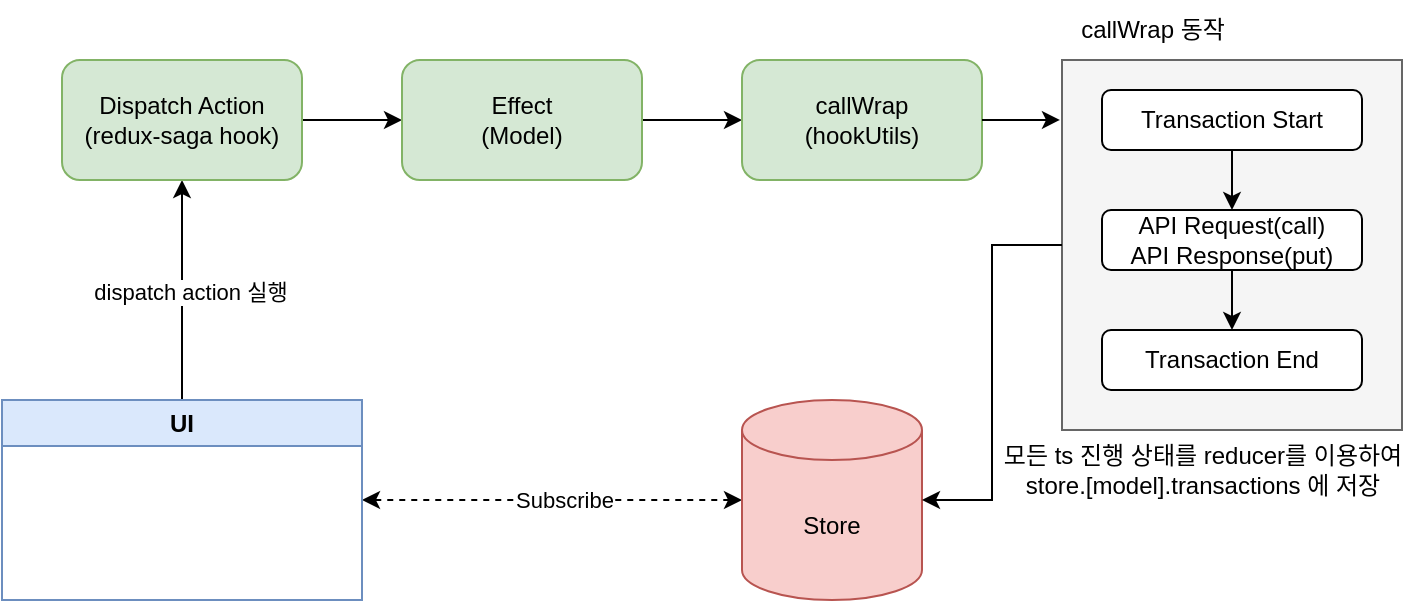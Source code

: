 <mxfile version="24.7.6">
  <diagram name="페이지-1" id="ZB0TgJu45h2uJxswDwOA">
    <mxGraphModel dx="2074" dy="1121" grid="1" gridSize="10" guides="1" tooltips="1" connect="1" arrows="1" fold="1" page="1" pageScale="1" pageWidth="827" pageHeight="1169" math="0" shadow="0">
      <root>
        <mxCell id="0" />
        <mxCell id="1" parent="0" />
        <mxCell id="fFU02MTUHFu_sDxCDsin-12" value="" style="rounded=0;whiteSpace=wrap;html=1;fillColor=#f5f5f5;strokeColor=#666666;fontColor=#333333;" vertex="1" parent="1">
          <mxGeometry x="591" y="230" width="170" height="185" as="geometry" />
        </mxCell>
        <mxCell id="fFU02MTUHFu_sDxCDsin-28" style="edgeStyle=orthogonalEdgeStyle;rounded=0;orthogonalLoop=1;jettySize=auto;html=1;entryX=1;entryY=0.5;entryDx=0;entryDy=0;dashed=1;startArrow=classic;startFill=1;" edge="1" parent="1" source="fFU02MTUHFu_sDxCDsin-1" target="fFU02MTUHFu_sDxCDsin-4">
          <mxGeometry relative="1" as="geometry" />
        </mxCell>
        <mxCell id="fFU02MTUHFu_sDxCDsin-30" value="Subscribe" style="edgeLabel;html=1;align=center;verticalAlign=middle;resizable=0;points=[];" vertex="1" connectable="0" parent="fFU02MTUHFu_sDxCDsin-28">
          <mxGeometry x="-0.063" relative="1" as="geometry">
            <mxPoint as="offset" />
          </mxGeometry>
        </mxCell>
        <mxCell id="fFU02MTUHFu_sDxCDsin-1" value="Store" style="shape=cylinder3;whiteSpace=wrap;html=1;boundedLbl=1;backgroundOutline=1;size=15;fillColor=#f8cecc;strokeColor=#b85450;" vertex="1" parent="1">
          <mxGeometry x="431" y="400" width="90" height="100" as="geometry" />
        </mxCell>
        <mxCell id="fFU02MTUHFu_sDxCDsin-14" style="edgeStyle=orthogonalEdgeStyle;rounded=0;orthogonalLoop=1;jettySize=auto;html=1;entryX=0.5;entryY=1;entryDx=0;entryDy=0;" edge="1" parent="1" source="fFU02MTUHFu_sDxCDsin-4" target="fFU02MTUHFu_sDxCDsin-5">
          <mxGeometry relative="1" as="geometry" />
        </mxCell>
        <mxCell id="fFU02MTUHFu_sDxCDsin-36" value="dispatch action 실행" style="edgeLabel;html=1;align=center;verticalAlign=middle;resizable=0;points=[];" vertex="1" connectable="0" parent="fFU02MTUHFu_sDxCDsin-14">
          <mxGeometry x="-0.018" y="-4" relative="1" as="geometry">
            <mxPoint as="offset" />
          </mxGeometry>
        </mxCell>
        <mxCell id="fFU02MTUHFu_sDxCDsin-4" value="UI" style="swimlane;whiteSpace=wrap;html=1;fillColor=#dae8fc;strokeColor=#6c8ebf;" vertex="1" parent="1">
          <mxGeometry x="61" y="400" width="180" height="100" as="geometry" />
        </mxCell>
        <mxCell id="fFU02MTUHFu_sDxCDsin-15" style="edgeStyle=orthogonalEdgeStyle;rounded=0;orthogonalLoop=1;jettySize=auto;html=1;entryX=0;entryY=0.5;entryDx=0;entryDy=0;" edge="1" parent="1" source="fFU02MTUHFu_sDxCDsin-5" target="fFU02MTUHFu_sDxCDsin-6">
          <mxGeometry relative="1" as="geometry" />
        </mxCell>
        <mxCell id="fFU02MTUHFu_sDxCDsin-5" value="Dispatch Action&lt;div&gt;(redux-saga hook)&lt;/div&gt;" style="rounded=1;whiteSpace=wrap;html=1;fillColor=#d5e8d4;strokeColor=#82b366;" vertex="1" parent="1">
          <mxGeometry x="91" y="230" width="120" height="60" as="geometry" />
        </mxCell>
        <mxCell id="fFU02MTUHFu_sDxCDsin-16" style="edgeStyle=orthogonalEdgeStyle;rounded=0;orthogonalLoop=1;jettySize=auto;html=1;entryX=0;entryY=0.5;entryDx=0;entryDy=0;" edge="1" parent="1" source="fFU02MTUHFu_sDxCDsin-6" target="fFU02MTUHFu_sDxCDsin-7">
          <mxGeometry relative="1" as="geometry" />
        </mxCell>
        <mxCell id="fFU02MTUHFu_sDxCDsin-6" value="Effect&lt;div&gt;(Model)&lt;/div&gt;" style="rounded=1;whiteSpace=wrap;html=1;fillColor=#d5e8d4;strokeColor=#82b366;" vertex="1" parent="1">
          <mxGeometry x="261" y="230" width="120" height="60" as="geometry" />
        </mxCell>
        <mxCell id="fFU02MTUHFu_sDxCDsin-7" value="callWrap&lt;div&gt;(hookUtils)&lt;/div&gt;" style="rounded=1;whiteSpace=wrap;html=1;fillColor=#d5e8d4;strokeColor=#82b366;" vertex="1" parent="1">
          <mxGeometry x="431" y="230" width="120" height="60" as="geometry" />
        </mxCell>
        <mxCell id="fFU02MTUHFu_sDxCDsin-20" style="edgeStyle=orthogonalEdgeStyle;rounded=0;orthogonalLoop=1;jettySize=auto;html=1;entryX=0.5;entryY=0;entryDx=0;entryDy=0;" edge="1" parent="1" source="fFU02MTUHFu_sDxCDsin-8" target="fFU02MTUHFu_sDxCDsin-9">
          <mxGeometry relative="1" as="geometry" />
        </mxCell>
        <mxCell id="fFU02MTUHFu_sDxCDsin-8" value="Transaction Start" style="rounded=1;whiteSpace=wrap;html=1;" vertex="1" parent="1">
          <mxGeometry x="611" y="245" width="130" height="30" as="geometry" />
        </mxCell>
        <mxCell id="fFU02MTUHFu_sDxCDsin-21" style="edgeStyle=orthogonalEdgeStyle;rounded=0;orthogonalLoop=1;jettySize=auto;html=1;entryX=0.5;entryY=0;entryDx=0;entryDy=0;" edge="1" parent="1" source="fFU02MTUHFu_sDxCDsin-9" target="fFU02MTUHFu_sDxCDsin-10">
          <mxGeometry relative="1" as="geometry" />
        </mxCell>
        <mxCell id="fFU02MTUHFu_sDxCDsin-9" value="API Request(call)&lt;div&gt;API Response(put)&lt;/div&gt;" style="rounded=1;whiteSpace=wrap;html=1;" vertex="1" parent="1">
          <mxGeometry x="611" y="305" width="130" height="30" as="geometry" />
        </mxCell>
        <mxCell id="fFU02MTUHFu_sDxCDsin-10" value="Transaction End" style="rounded=1;whiteSpace=wrap;html=1;" vertex="1" parent="1">
          <mxGeometry x="611" y="365" width="130" height="30" as="geometry" />
        </mxCell>
        <mxCell id="fFU02MTUHFu_sDxCDsin-17" style="edgeStyle=orthogonalEdgeStyle;rounded=0;orthogonalLoop=1;jettySize=auto;html=1;entryX=-0.006;entryY=0.162;entryDx=0;entryDy=0;entryPerimeter=0;" edge="1" parent="1" source="fFU02MTUHFu_sDxCDsin-7" target="fFU02MTUHFu_sDxCDsin-12">
          <mxGeometry relative="1" as="geometry" />
        </mxCell>
        <mxCell id="fFU02MTUHFu_sDxCDsin-27" style="edgeStyle=orthogonalEdgeStyle;rounded=0;orthogonalLoop=1;jettySize=auto;html=1;entryX=1;entryY=0.5;entryDx=0;entryDy=0;entryPerimeter=0;" edge="1" parent="1" source="fFU02MTUHFu_sDxCDsin-12" target="fFU02MTUHFu_sDxCDsin-1">
          <mxGeometry relative="1" as="geometry" />
        </mxCell>
        <mxCell id="fFU02MTUHFu_sDxCDsin-34" value="모든 ts 진행 상태를 reducer를 이용하여&lt;div&gt;store.[model].transactions 에 저장&lt;/div&gt;" style="text;html=1;align=center;verticalAlign=middle;resizable=0;points=[];autosize=1;strokeColor=none;fillColor=none;" vertex="1" parent="1">
          <mxGeometry x="556" y="415" width="210" height="40" as="geometry" />
        </mxCell>
        <mxCell id="fFU02MTUHFu_sDxCDsin-35" value="callWrap 동작" style="text;html=1;align=center;verticalAlign=middle;resizable=0;points=[];autosize=1;strokeColor=none;fillColor=none;" vertex="1" parent="1">
          <mxGeometry x="591" y="200" width="90" height="30" as="geometry" />
        </mxCell>
      </root>
    </mxGraphModel>
  </diagram>
</mxfile>
